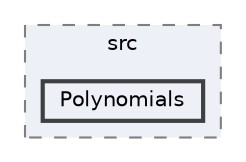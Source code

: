 digraph "external/taskflow/3rd-party/eigen-3.3.7/unsupported/Eigen/src/Polynomials"
{
 // LATEX_PDF_SIZE
  bgcolor="transparent";
  edge [fontname=Helvetica,fontsize=10,labelfontname=Helvetica,labelfontsize=10];
  node [fontname=Helvetica,fontsize=10,shape=box,height=0.2,width=0.4];
  compound=true
  subgraph clusterdir_9f83894f9d9ad8e6fa2d07b6fb700861 {
    graph [ bgcolor="#edf0f7", pencolor="grey50", label="src", fontname=Helvetica,fontsize=10 style="filled,dashed", URL="dir_9f83894f9d9ad8e6fa2d07b6fb700861.html",tooltip=""]
  dir_5ad586ae449b83be3c60ad7395981b52 [label="Polynomials", fillcolor="#edf0f7", color="grey25", style="filled,bold", URL="dir_5ad586ae449b83be3c60ad7395981b52.html",tooltip=""];
  }
}
